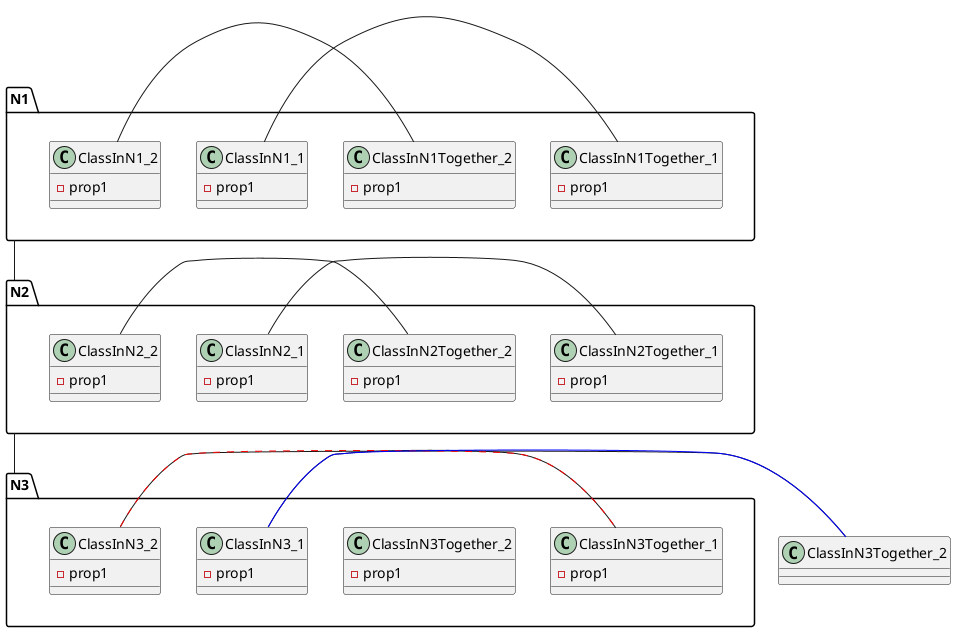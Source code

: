 {
  "sha1": "osqdghj14bmopizza475uu09mmi87e7",
  "insertion": {
    "when": "2024-06-04T17:28:40.254Z",
    "url": "https://github.com/plantuml/plantuml/issues/1255",
    "user": "plantuml@gmail.com"
  }
}
@startuml
namespace N1 {
  class ClassInN1_1 {
    - prop1
  }
  class ClassInN1_2 {
    - prop1
  }
  together {
    class ClassInN1Together_1 {
      - prop1
    }
    class ClassInN1Together_2 {
      - prop1
    }
    ClassInN1Together_1 - ClassInN1_1
  }
  ClassInN1_2 - ClassInN1Together_2
}
namespace N2 {
  class ClassInN2_1 {
    - prop1
  }
  class ClassInN2_2 {
    - prop1
  }
  together {
    class ClassInN2Together_1 {
      - prop1
    }
    class ClassInN2Together_2 {
      - prop1
    }
    N2.ClassInN2Together_1 - N2.ClassInN2_1
  }
  N2.ClassInN2_2 - N2.ClassInN2Together_2
}

namespace N3 {
  class ClassInN3_1 {
    - prop1
  }
  class ClassInN3_2 {
    - prop1
  }
  together {
    class ClassInN3Together_1 {
      - prop1
    }
    class ClassInN3Together_2 {
      - prop1
    }
    ClassInN3Together_1 - N3.ClassInN3_1
  }
  ClassInN3_2 - .ClassInN3Together_2
}

' Revealing the true namespace of the elements:
N3.ClassInN3_2 -[dashed,#red] ClassInN3Together_1
N3.ClassInN3_1 -[#blue] ClassInN3Together_2

' Help layout:
N1 -- N2
N2 -- N3
@enduml
